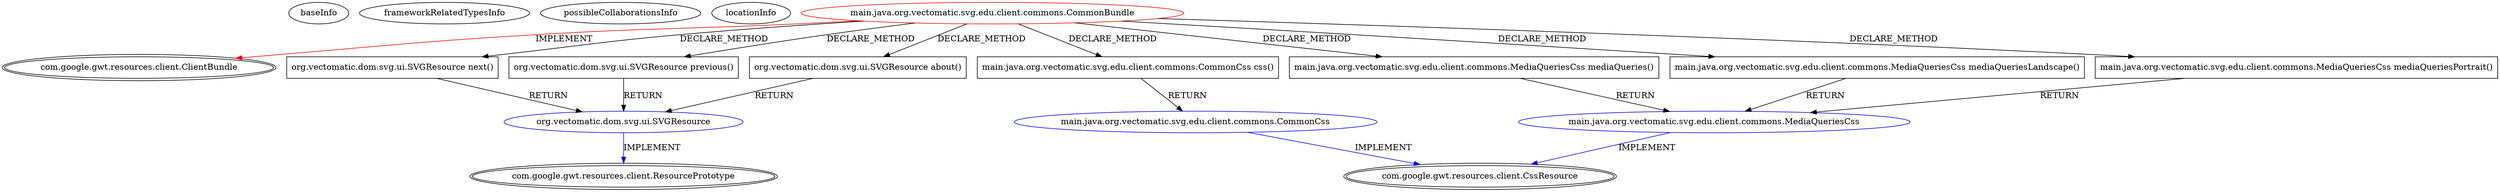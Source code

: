 digraph {
baseInfo[graphId=3483,category="extension_graph",isAnonymous=false,possibleRelation=true]
frameworkRelatedTypesInfo[0="com.google.gwt.resources.client.ClientBundle"]
possibleCollaborationsInfo[0="3483~CLIENT_METHOD_DECLARATION-RETURN_TYPE-CLIENT_METHOD_DECLARATION-RETURN_TYPE-CLIENT_METHOD_DECLARATION-RETURN_TYPE-~com.google.gwt.resources.client.ClientBundle ~com.google.gwt.resources.client.ResourcePrototype ~false~false",1="3483~CLIENT_METHOD_DECLARATION-RETURN_TYPE-CLIENT_METHOD_DECLARATION-RETURN_TYPE-CLIENT_METHOD_DECLARATION-RETURN_TYPE-~com.google.gwt.resources.client.ClientBundle ~com.google.gwt.resources.client.CssResource ~false~false",2="3483~CLIENT_METHOD_DECLARATION-RETURN_TYPE-~com.google.gwt.resources.client.ClientBundle ~com.google.gwt.resources.client.CssResource ~false~false"]
locationInfo[projectName="laaglu-lib-gwt-svg-edu-commons",filePath="/laaglu-lib-gwt-svg-edu-commons/lib-gwt-svg-edu-commons-master/src/main/java/org/vectomatic/svg/edu/client/commons/CommonBundle.java",contextSignature="CommonBundle",graphId="3483"]
0[label="main.java.org.vectomatic.svg.edu.client.commons.CommonBundle",vertexType="ROOT_CLIENT_CLASS_DECLARATION",isFrameworkType=false,color=red]
1[label="com.google.gwt.resources.client.ClientBundle",vertexType="FRAMEWORK_INTERFACE_TYPE",isFrameworkType=true,peripheries=2]
2[label="org.vectomatic.dom.svg.ui.SVGResource next()",vertexType="CLIENT_METHOD_DECLARATION",isFrameworkType=false,shape=box]
3[label="org.vectomatic.dom.svg.ui.SVGResource",vertexType="REFERENCE_CLIENT_CLASS_DECLARATION",isFrameworkType=false,color=blue]
4[label="com.google.gwt.resources.client.ResourcePrototype",vertexType="FRAMEWORK_INTERFACE_TYPE",isFrameworkType=true,peripheries=2]
5[label="org.vectomatic.dom.svg.ui.SVGResource previous()",vertexType="CLIENT_METHOD_DECLARATION",isFrameworkType=false,shape=box]
7[label="org.vectomatic.dom.svg.ui.SVGResource about()",vertexType="CLIENT_METHOD_DECLARATION",isFrameworkType=false,shape=box]
9[label="main.java.org.vectomatic.svg.edu.client.commons.CommonCss css()",vertexType="CLIENT_METHOD_DECLARATION",isFrameworkType=false,shape=box]
10[label="main.java.org.vectomatic.svg.edu.client.commons.CommonCss",vertexType="REFERENCE_CLIENT_CLASS_DECLARATION",isFrameworkType=false,color=blue]
11[label="com.google.gwt.resources.client.CssResource",vertexType="FRAMEWORK_INTERFACE_TYPE",isFrameworkType=true,peripheries=2]
12[label="main.java.org.vectomatic.svg.edu.client.commons.MediaQueriesCss mediaQueries()",vertexType="CLIENT_METHOD_DECLARATION",isFrameworkType=false,shape=box]
13[label="main.java.org.vectomatic.svg.edu.client.commons.MediaQueriesCss",vertexType="REFERENCE_CLIENT_CLASS_DECLARATION",isFrameworkType=false,color=blue]
15[label="main.java.org.vectomatic.svg.edu.client.commons.MediaQueriesCss mediaQueriesLandscape()",vertexType="CLIENT_METHOD_DECLARATION",isFrameworkType=false,shape=box]
17[label="main.java.org.vectomatic.svg.edu.client.commons.MediaQueriesCss mediaQueriesPortrait()",vertexType="CLIENT_METHOD_DECLARATION",isFrameworkType=false,shape=box]
0->1[label="IMPLEMENT",color=red]
0->2[label="DECLARE_METHOD"]
3->4[label="IMPLEMENT",color=blue]
2->3[label="RETURN"]
0->5[label="DECLARE_METHOD"]
5->3[label="RETURN"]
0->7[label="DECLARE_METHOD"]
7->3[label="RETURN"]
0->9[label="DECLARE_METHOD"]
10->11[label="IMPLEMENT",color=blue]
9->10[label="RETURN"]
0->12[label="DECLARE_METHOD"]
13->11[label="IMPLEMENT",color=blue]
12->13[label="RETURN"]
0->15[label="DECLARE_METHOD"]
15->13[label="RETURN"]
0->17[label="DECLARE_METHOD"]
17->13[label="RETURN"]
}

